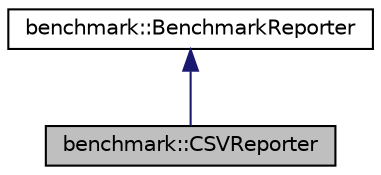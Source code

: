 digraph "benchmark::CSVReporter"
{
  edge [fontname="Helvetica",fontsize="10",labelfontname="Helvetica",labelfontsize="10"];
  node [fontname="Helvetica",fontsize="10",shape=record];
  Node2 [label="benchmark::CSVReporter",height=0.2,width=0.4,color="black", fillcolor="grey75", style="filled", fontcolor="black"];
  Node3 -> Node2 [dir="back",color="midnightblue",fontsize="10",style="solid",fontname="Helvetica"];
  Node3 [label="benchmark::BenchmarkReporter",height=0.2,width=0.4,color="black", fillcolor="white", style="filled",URL="$classbenchmark_1_1_benchmark_reporter.html"];
}
